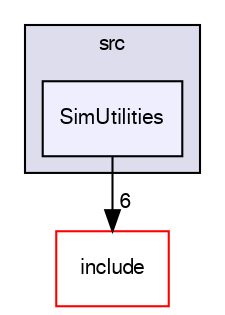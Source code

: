 digraph "SimUtilities" {
  compound=true
  node [ fontsize="10", fontname="FreeSans"];
  edge [ labelfontsize="10", labelfontname="FreeSans"];
  subgraph clusterdir_054bbb67b14bc4d9ad4b8f9fd2c17d22 {
    graph [ bgcolor="#ddddee", pencolor="black", label="src" fontname="FreeSans", fontsize="10", URL="dir_054bbb67b14bc4d9ad4b8f9fd2c17d22.html"]
  dir_c16f51ca17e7908e90e1efba9fcb7e6d [shape=box, label="SimUtilities", style="filled", fillcolor="#eeeeff", pencolor="black", URL="dir_c16f51ca17e7908e90e1efba9fcb7e6d.html"];
  }
  dir_275ce76ae8a9e2090fbb7142d3994a0e [shape=box label="include" fillcolor="white" style="filled" color="red" URL="dir_275ce76ae8a9e2090fbb7142d3994a0e.html"];
  dir_c16f51ca17e7908e90e1efba9fcb7e6d->dir_275ce76ae8a9e2090fbb7142d3994a0e [headlabel="6", labeldistance=1.5 headhref="dir_000025_000005.html"];
}
